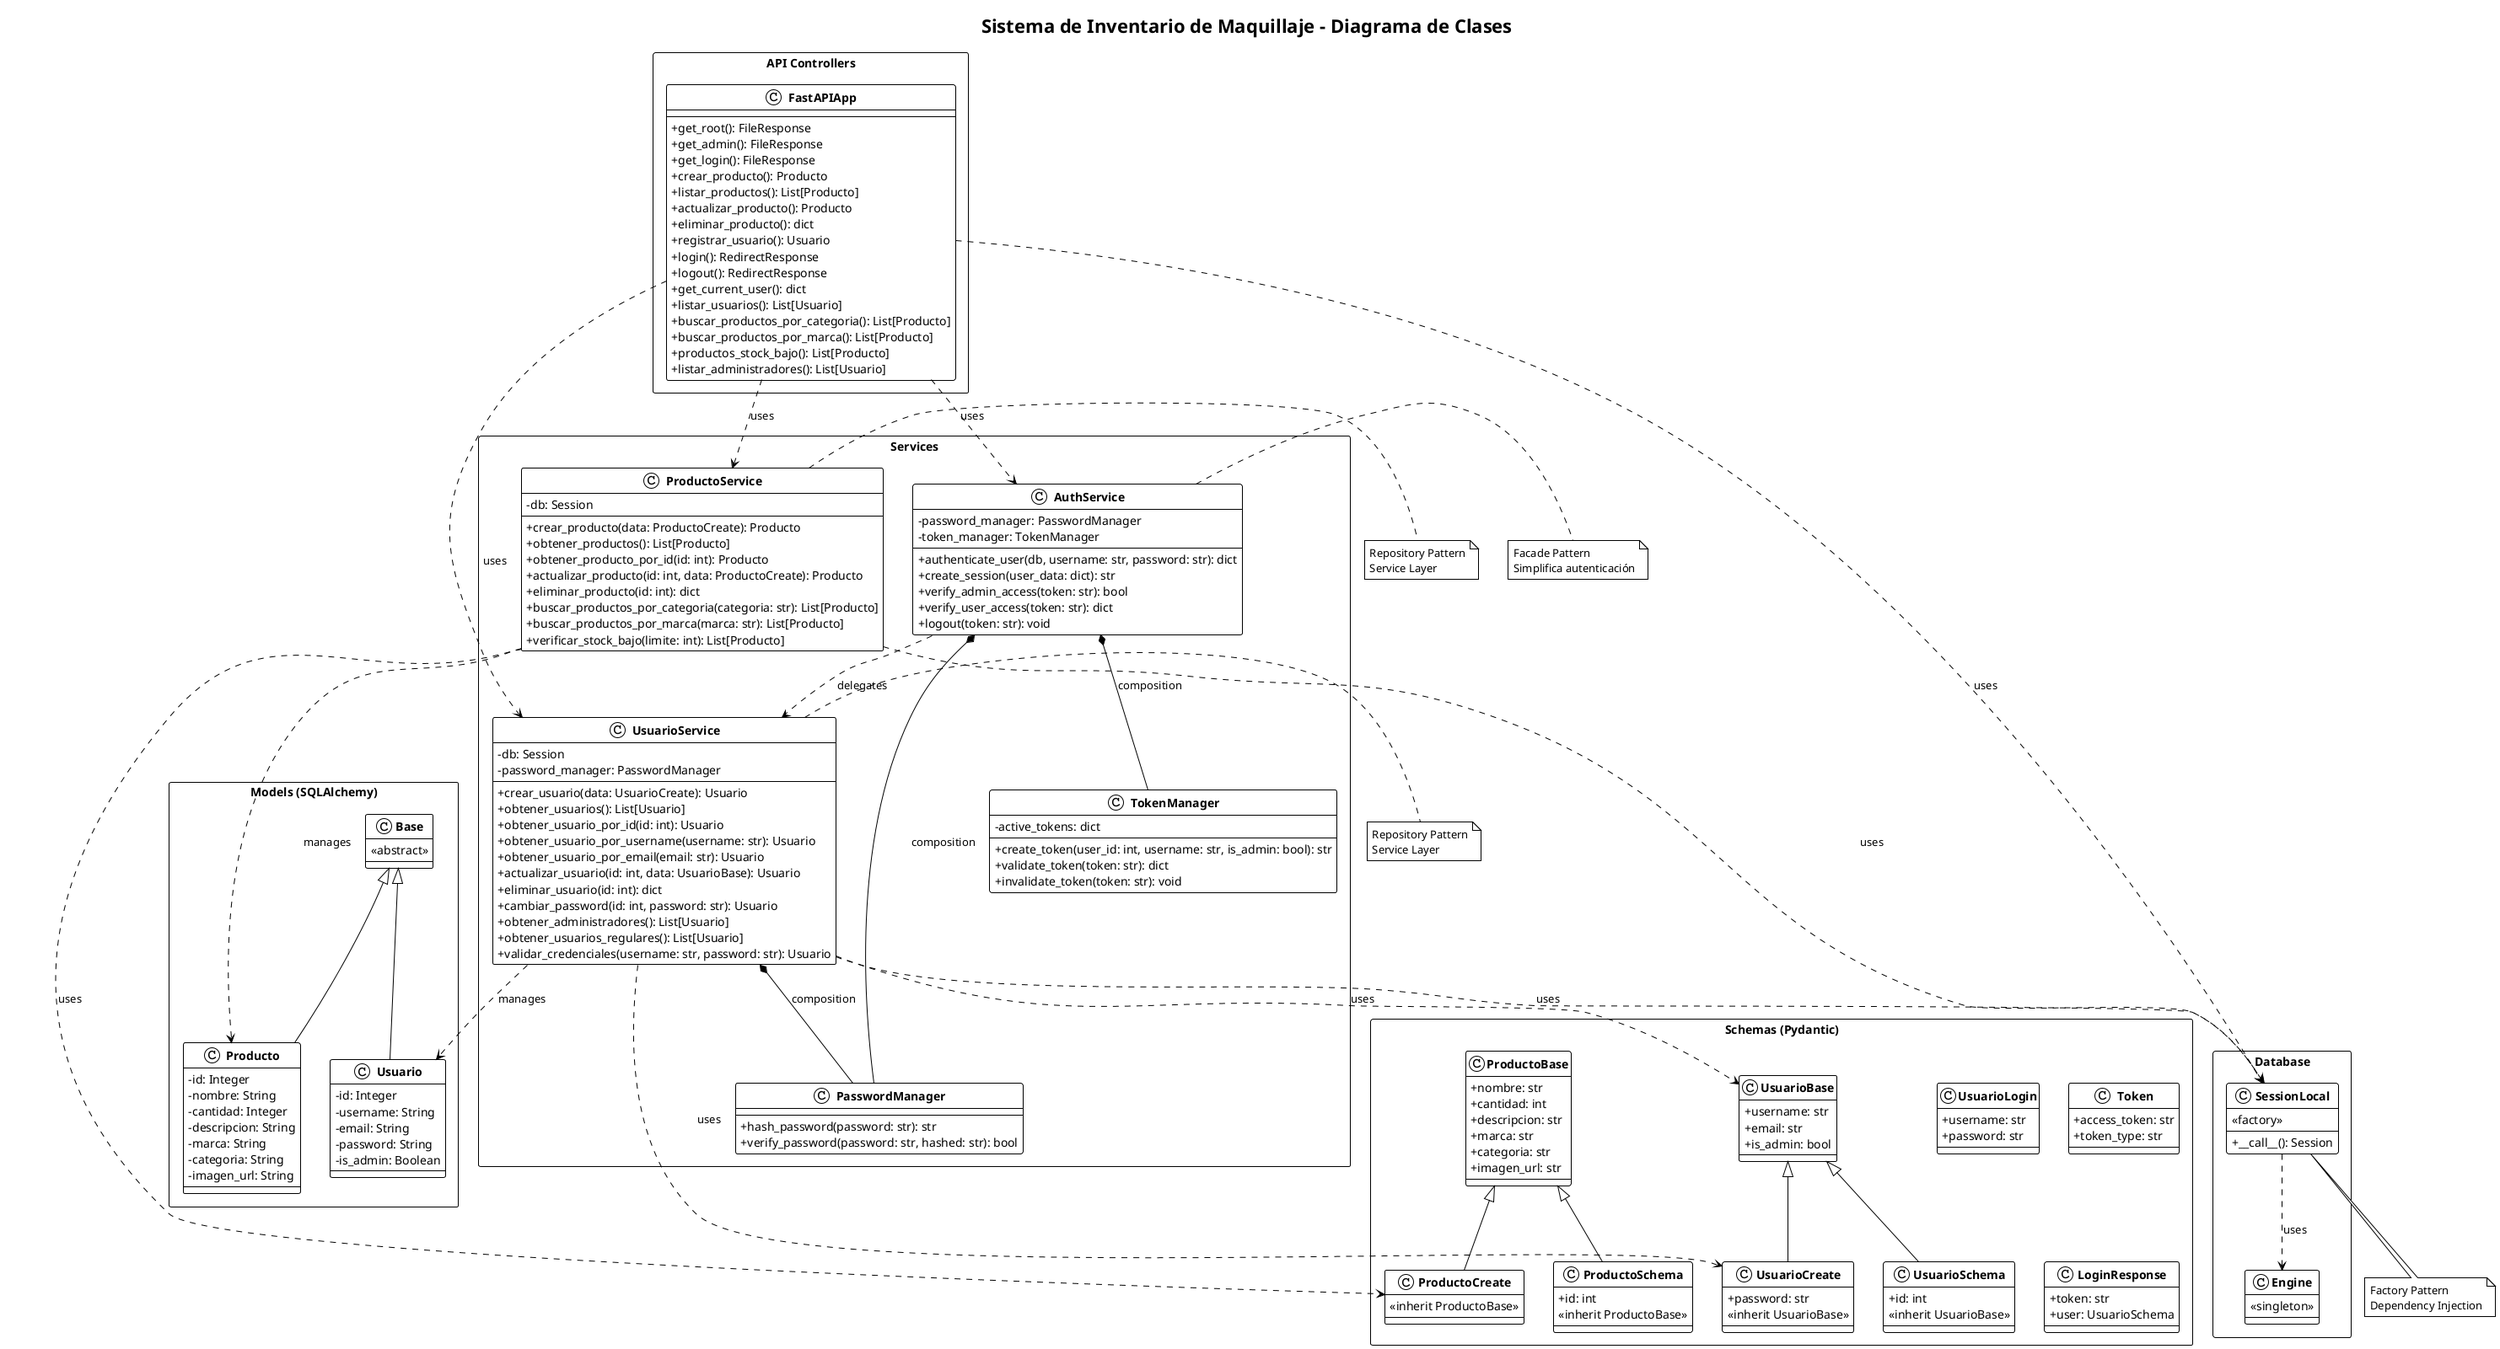 @startuml
!theme plain
skinparam classAttributeIconSize 0
skinparam classFontStyle bold
skinparam packageStyle rectangle

title Sistema de Inventario de Maquillaje - Diagrama de Clases

package "Models (SQLAlchemy)" {
    class Base {
        <<abstract>>
    }
    
    class Producto {
        - id: Integer
        - nombre: String
        - cantidad: Integer
        - descripcion: String
        - marca: String
        - categoria: String
        - imagen_url: String
    }
    
    class Usuario {
        - id: Integer
        - username: String
        - email: String
        - password: String
        - is_admin: Boolean
    }
    
    Base <|-- Producto
    Base <|-- Usuario
}

package "Schemas (Pydantic)" {
    class ProductoBase {
        + nombre: str
        + cantidad: int
        + descripcion: str
        + marca: str
        + categoria: str
        + imagen_url: str
    }
    
    class ProductoCreate {
        <<inherit ProductoBase>>
    }
    
    class ProductoSchema {
        + id: int
        <<inherit ProductoBase>>
    }
    
    class UsuarioBase {
        + username: str
        + email: str
        + is_admin: bool
    }
    
    class UsuarioCreate {
        + password: str
        <<inherit UsuarioBase>>
    }
    
    class UsuarioLogin {
        + username: str
        + password: str
    }
    
    class UsuarioSchema {
        + id: int
        <<inherit UsuarioBase>>
    }
    
    class Token {
        + access_token: str
        + token_type: str
    }
    
    class LoginResponse {
        + token: str
        + user: UsuarioSchema
    }
    
    ProductoBase <|-- ProductoCreate
    ProductoBase <|-- ProductoSchema
    UsuarioBase <|-- UsuarioCreate
    UsuarioBase <|-- UsuarioSchema
}

package "Services" {
    class PasswordManager {
        + hash_password(password: str): str
        + verify_password(password: str, hashed: str): bool
    }
    
    class TokenManager {
        - active_tokens: dict
        + create_token(user_id: int, username: str, is_admin: bool): str
        + validate_token(token: str): dict
        + invalidate_token(token: str): void
    }
    
    class AuthService {
        - password_manager: PasswordManager
        - token_manager: TokenManager
        + authenticate_user(db, username: str, password: str): dict
        + create_session(user_data: dict): str
        + verify_admin_access(token: str): bool
        + verify_user_access(token: str): dict
        + logout(token: str): void
    }
    
    class ProductoService {
        - db: Session
        + crear_producto(data: ProductoCreate): Producto
        + obtener_productos(): List[Producto]
        + obtener_producto_por_id(id: int): Producto
        + actualizar_producto(id: int, data: ProductoCreate): Producto
        + eliminar_producto(id: int): dict
        + buscar_productos_por_categoria(categoria: str): List[Producto]
        + buscar_productos_por_marca(marca: str): List[Producto]
        + verificar_stock_bajo(limite: int): List[Producto]
    }
    
    class UsuarioService {
        - db: Session
        - password_manager: PasswordManager
        + crear_usuario(data: UsuarioCreate): Usuario
        + obtener_usuarios(): List[Usuario]
        + obtener_usuario_por_id(id: int): Usuario
        + obtener_usuario_por_username(username: str): Usuario
        + obtener_usuario_por_email(email: str): Usuario
        + actualizar_usuario(id: int, data: UsuarioBase): Usuario
        + eliminar_usuario(id: int): dict
        + cambiar_password(id: int, password: str): Usuario
        + obtener_administradores(): List[Usuario]
        + obtener_usuarios_regulares(): List[Usuario]
        + validar_credenciales(username: str, password: str): Usuario
    }
    
    AuthService *-- PasswordManager : composition
    AuthService *-- TokenManager : composition
    UsuarioService *-- PasswordManager : composition
}

package "Database" {
    class SessionLocal {
        <<factory>>
        + __call__(): Session
    }
    
    class Engine {
        <<singleton>>
    }
    
    SessionLocal ..> Engine : uses
}

package "API Controllers" {
    class FastAPIApp {
        + get_root(): FileResponse
        + get_admin(): FileResponse
        + get_login(): FileResponse
        + crear_producto(): Producto
        + listar_productos(): List[Producto]
        + actualizar_producto(): Producto
        + eliminar_producto(): dict
        + registrar_usuario(): Usuario
        + login(): RedirectResponse
        + logout(): RedirectResponse
        + get_current_user(): dict
        + listar_usuarios(): List[Usuario]
        + buscar_productos_por_categoria(): List[Producto]
        + buscar_productos_por_marca(): List[Producto]
        + productos_stock_bajo(): List[Producto]
        + listar_administradores(): List[Usuario]
    }
}

' Relaciones de dependencia
FastAPIApp ..> ProductoService : uses
FastAPIApp ..> UsuarioService : uses
FastAPIApp ..> AuthService : uses
FastAPIApp ..> SessionLocal : uses

ProductoService ..> Producto : manages
ProductoService ..> ProductoCreate : uses
ProductoService ..> SessionLocal : uses

UsuarioService ..> Usuario : manages
UsuarioService ..> UsuarioCreate : uses
UsuarioService ..> UsuarioBase : uses
UsuarioService ..> SessionLocal : uses

AuthService ..> UsuarioService : delegates

' Notas sobre patrones
note right of AuthService : Facade Pattern\nSimplifica autenticación
note right of ProductoService : Repository Pattern\nService Layer
note right of UsuarioService : Repository Pattern\nService Layer
note bottom of SessionLocal : Factory Pattern\nDependency Injection

@enduml
